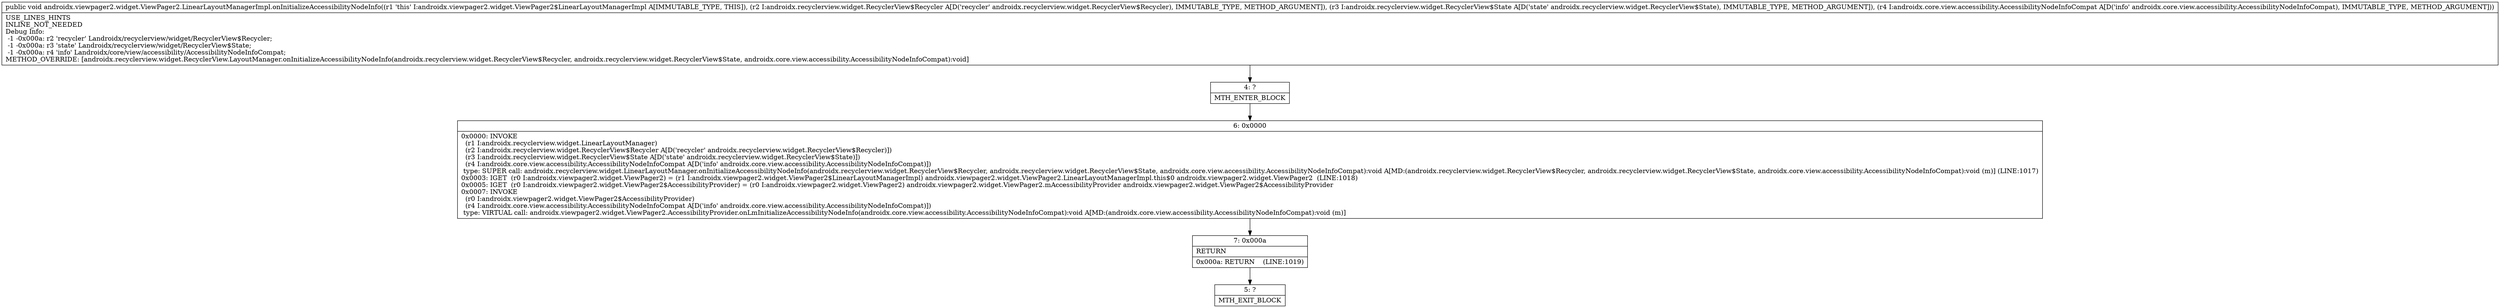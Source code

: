 digraph "CFG forandroidx.viewpager2.widget.ViewPager2.LinearLayoutManagerImpl.onInitializeAccessibilityNodeInfo(Landroidx\/recyclerview\/widget\/RecyclerView$Recycler;Landroidx\/recyclerview\/widget\/RecyclerView$State;Landroidx\/core\/view\/accessibility\/AccessibilityNodeInfoCompat;)V" {
Node_4 [shape=record,label="{4\:\ ?|MTH_ENTER_BLOCK\l}"];
Node_6 [shape=record,label="{6\:\ 0x0000|0x0000: INVOKE  \l  (r1 I:androidx.recyclerview.widget.LinearLayoutManager)\l  (r2 I:androidx.recyclerview.widget.RecyclerView$Recycler A[D('recycler' androidx.recyclerview.widget.RecyclerView$Recycler)])\l  (r3 I:androidx.recyclerview.widget.RecyclerView$State A[D('state' androidx.recyclerview.widget.RecyclerView$State)])\l  (r4 I:androidx.core.view.accessibility.AccessibilityNodeInfoCompat A[D('info' androidx.core.view.accessibility.AccessibilityNodeInfoCompat)])\l type: SUPER call: androidx.recyclerview.widget.LinearLayoutManager.onInitializeAccessibilityNodeInfo(androidx.recyclerview.widget.RecyclerView$Recycler, androidx.recyclerview.widget.RecyclerView$State, androidx.core.view.accessibility.AccessibilityNodeInfoCompat):void A[MD:(androidx.recyclerview.widget.RecyclerView$Recycler, androidx.recyclerview.widget.RecyclerView$State, androidx.core.view.accessibility.AccessibilityNodeInfoCompat):void (m)] (LINE:1017)\l0x0003: IGET  (r0 I:androidx.viewpager2.widget.ViewPager2) = (r1 I:androidx.viewpager2.widget.ViewPager2$LinearLayoutManagerImpl) androidx.viewpager2.widget.ViewPager2.LinearLayoutManagerImpl.this$0 androidx.viewpager2.widget.ViewPager2  (LINE:1018)\l0x0005: IGET  (r0 I:androidx.viewpager2.widget.ViewPager2$AccessibilityProvider) = (r0 I:androidx.viewpager2.widget.ViewPager2) androidx.viewpager2.widget.ViewPager2.mAccessibilityProvider androidx.viewpager2.widget.ViewPager2$AccessibilityProvider \l0x0007: INVOKE  \l  (r0 I:androidx.viewpager2.widget.ViewPager2$AccessibilityProvider)\l  (r4 I:androidx.core.view.accessibility.AccessibilityNodeInfoCompat A[D('info' androidx.core.view.accessibility.AccessibilityNodeInfoCompat)])\l type: VIRTUAL call: androidx.viewpager2.widget.ViewPager2.AccessibilityProvider.onLmInitializeAccessibilityNodeInfo(androidx.core.view.accessibility.AccessibilityNodeInfoCompat):void A[MD:(androidx.core.view.accessibility.AccessibilityNodeInfoCompat):void (m)]\l}"];
Node_7 [shape=record,label="{7\:\ 0x000a|RETURN\l|0x000a: RETURN    (LINE:1019)\l}"];
Node_5 [shape=record,label="{5\:\ ?|MTH_EXIT_BLOCK\l}"];
MethodNode[shape=record,label="{public void androidx.viewpager2.widget.ViewPager2.LinearLayoutManagerImpl.onInitializeAccessibilityNodeInfo((r1 'this' I:androidx.viewpager2.widget.ViewPager2$LinearLayoutManagerImpl A[IMMUTABLE_TYPE, THIS]), (r2 I:androidx.recyclerview.widget.RecyclerView$Recycler A[D('recycler' androidx.recyclerview.widget.RecyclerView$Recycler), IMMUTABLE_TYPE, METHOD_ARGUMENT]), (r3 I:androidx.recyclerview.widget.RecyclerView$State A[D('state' androidx.recyclerview.widget.RecyclerView$State), IMMUTABLE_TYPE, METHOD_ARGUMENT]), (r4 I:androidx.core.view.accessibility.AccessibilityNodeInfoCompat A[D('info' androidx.core.view.accessibility.AccessibilityNodeInfoCompat), IMMUTABLE_TYPE, METHOD_ARGUMENT]))  | USE_LINES_HINTS\lINLINE_NOT_NEEDED\lDebug Info:\l  \-1 \-0x000a: r2 'recycler' Landroidx\/recyclerview\/widget\/RecyclerView$Recycler;\l  \-1 \-0x000a: r3 'state' Landroidx\/recyclerview\/widget\/RecyclerView$State;\l  \-1 \-0x000a: r4 'info' Landroidx\/core\/view\/accessibility\/AccessibilityNodeInfoCompat;\lMETHOD_OVERRIDE: [androidx.recyclerview.widget.RecyclerView.LayoutManager.onInitializeAccessibilityNodeInfo(androidx.recyclerview.widget.RecyclerView$Recycler, androidx.recyclerview.widget.RecyclerView$State, androidx.core.view.accessibility.AccessibilityNodeInfoCompat):void]\l}"];
MethodNode -> Node_4;Node_4 -> Node_6;
Node_6 -> Node_7;
Node_7 -> Node_5;
}

